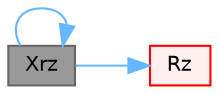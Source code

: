 digraph "Xrz"
{
 // LATEX_PDF_SIZE
  bgcolor="transparent";
  edge [fontname=Helvetica,fontsize=10,labelfontname=Helvetica,labelfontsize=10];
  node [fontname=Helvetica,fontsize=10,shape=box,height=0.2,width=0.4];
  rankdir="LR";
  Node1 [id="Node000001",label="Xrz",height=0.2,width=0.4,color="gray40", fillcolor="grey60", style="filled", fontcolor="black",tooltip=" "];
  Node1 -> Node2 [id="edge1_Node000001_Node000002",color="steelblue1",style="solid",tooltip=" "];
  Node2 [id="Node000002",label="Rz",height=0.2,width=0.4,color="red", fillcolor="#FFF0F0", style="filled",URL="$namespaceFoam.html#a905e244b3cad26144a006ee497fe3cd0",tooltip=" "];
  Node1 -> Node1 [id="edge2_Node000001_Node000001",color="steelblue1",style="solid",tooltip=" "];
}

